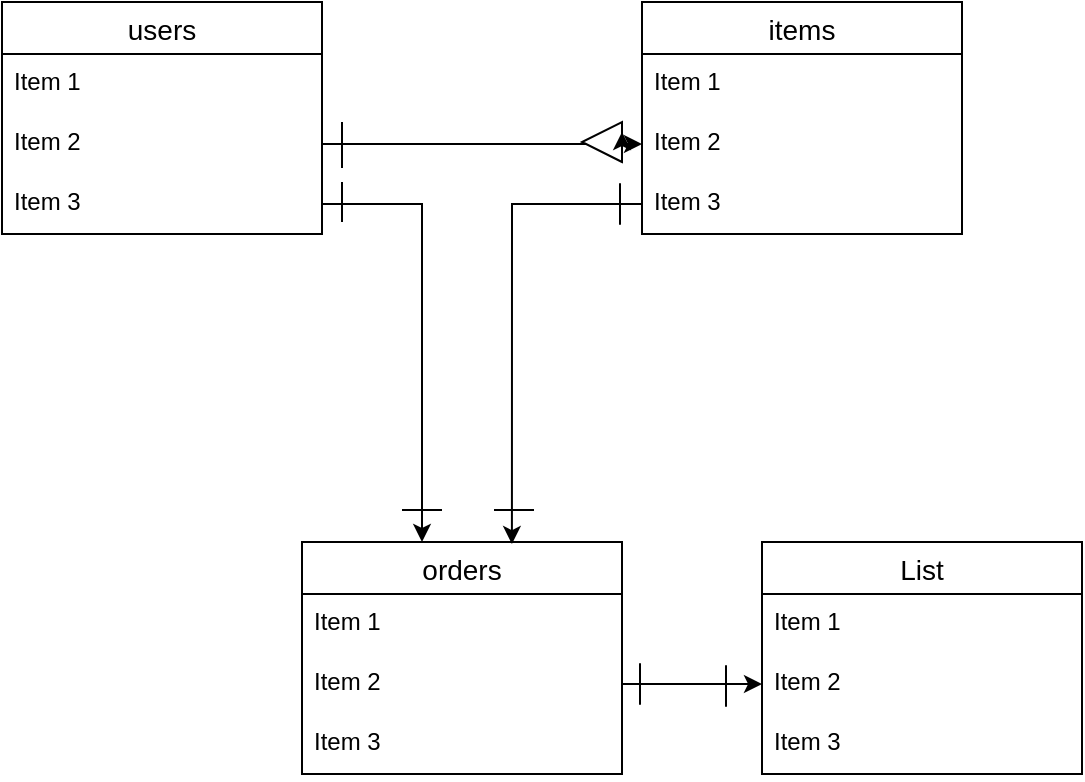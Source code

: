 <mxfile version="13.10.0" type="embed">
    <diagram id="ZgicN2qqP3GE4GJUuCuW" name="Page-1">
        <mxGraphModel dx="574" dy="520" grid="1" gridSize="10" guides="1" tooltips="1" connect="1" arrows="1" fold="1" page="1" pageScale="1" pageWidth="827" pageHeight="1169" math="0" shadow="0">
            <root>
                <mxCell id="0"/>
                <mxCell id="1" parent="0"/>
                <mxCell id="C6uXvLiEKrJcKeShR3dH-11" value="users" style="swimlane;fontStyle=0;childLayout=stackLayout;horizontal=1;startSize=26;horizontalStack=0;resizeParent=1;resizeParentMax=0;resizeLast=0;collapsible=1;marginBottom=0;align=center;fontSize=14;" vertex="1" parent="1">
                    <mxGeometry x="50" y="70" width="160" height="116" as="geometry"/>
                </mxCell>
                <mxCell id="C6uXvLiEKrJcKeShR3dH-12" value="Item 1" style="text;strokeColor=none;fillColor=none;spacingLeft=4;spacingRight=4;overflow=hidden;rotatable=0;points=[[0,0.5],[1,0.5]];portConstraint=eastwest;fontSize=12;" vertex="1" parent="C6uXvLiEKrJcKeShR3dH-11">
                    <mxGeometry y="26" width="160" height="30" as="geometry"/>
                </mxCell>
                <mxCell id="C6uXvLiEKrJcKeShR3dH-13" value="Item 2" style="text;strokeColor=none;fillColor=none;spacingLeft=4;spacingRight=4;overflow=hidden;rotatable=0;points=[[0,0.5],[1,0.5]];portConstraint=eastwest;fontSize=12;" vertex="1" parent="C6uXvLiEKrJcKeShR3dH-11">
                    <mxGeometry y="56" width="160" height="30" as="geometry"/>
                </mxCell>
                <mxCell id="C6uXvLiEKrJcKeShR3dH-14" value="Item 3" style="text;strokeColor=none;fillColor=none;spacingLeft=4;spacingRight=4;overflow=hidden;rotatable=0;points=[[0,0.5],[1,0.5]];portConstraint=eastwest;fontSize=12;" vertex="1" parent="C6uXvLiEKrJcKeShR3dH-11">
                    <mxGeometry y="86" width="160" height="30" as="geometry"/>
                </mxCell>
                <mxCell id="C6uXvLiEKrJcKeShR3dH-15" value="items" style="swimlane;fontStyle=0;childLayout=stackLayout;horizontal=1;startSize=26;horizontalStack=0;resizeParent=1;resizeParentMax=0;resizeLast=0;collapsible=1;marginBottom=0;align=center;fontSize=14;" vertex="1" parent="1">
                    <mxGeometry x="370" y="70" width="160" height="116" as="geometry"/>
                </mxCell>
                <mxCell id="C6uXvLiEKrJcKeShR3dH-16" value="Item 1" style="text;strokeColor=none;fillColor=none;spacingLeft=4;spacingRight=4;overflow=hidden;rotatable=0;points=[[0,0.5],[1,0.5]];portConstraint=eastwest;fontSize=12;" vertex="1" parent="C6uXvLiEKrJcKeShR3dH-15">
                    <mxGeometry y="26" width="160" height="30" as="geometry"/>
                </mxCell>
                <mxCell id="C6uXvLiEKrJcKeShR3dH-17" value="Item 2" style="text;strokeColor=none;fillColor=none;spacingLeft=4;spacingRight=4;overflow=hidden;rotatable=0;points=[[0,0.5],[1,0.5]];portConstraint=eastwest;fontSize=12;" vertex="1" parent="C6uXvLiEKrJcKeShR3dH-15">
                    <mxGeometry y="56" width="160" height="30" as="geometry"/>
                </mxCell>
                <mxCell id="C6uXvLiEKrJcKeShR3dH-18" value="Item 3" style="text;strokeColor=none;fillColor=none;spacingLeft=4;spacingRight=4;overflow=hidden;rotatable=0;points=[[0,0.5],[1,0.5]];portConstraint=eastwest;fontSize=12;" vertex="1" parent="C6uXvLiEKrJcKeShR3dH-15">
                    <mxGeometry y="86" width="160" height="30" as="geometry"/>
                </mxCell>
                <mxCell id="C6uXvLiEKrJcKeShR3dH-19" value="orders" style="swimlane;fontStyle=0;childLayout=stackLayout;horizontal=1;startSize=26;horizontalStack=0;resizeParent=1;resizeParentMax=0;resizeLast=0;collapsible=1;marginBottom=0;align=center;fontSize=14;" vertex="1" parent="1">
                    <mxGeometry x="200" y="340" width="160" height="116" as="geometry"/>
                </mxCell>
                <mxCell id="C6uXvLiEKrJcKeShR3dH-20" value="Item 1" style="text;strokeColor=none;fillColor=none;spacingLeft=4;spacingRight=4;overflow=hidden;rotatable=0;points=[[0,0.5],[1,0.5]];portConstraint=eastwest;fontSize=12;" vertex="1" parent="C6uXvLiEKrJcKeShR3dH-19">
                    <mxGeometry y="26" width="160" height="30" as="geometry"/>
                </mxCell>
                <mxCell id="C6uXvLiEKrJcKeShR3dH-21" value="Item 2" style="text;strokeColor=none;fillColor=none;spacingLeft=4;spacingRight=4;overflow=hidden;rotatable=0;points=[[0,0.5],[1,0.5]];portConstraint=eastwest;fontSize=12;" vertex="1" parent="C6uXvLiEKrJcKeShR3dH-19">
                    <mxGeometry y="56" width="160" height="30" as="geometry"/>
                </mxCell>
                <mxCell id="C6uXvLiEKrJcKeShR3dH-22" value="Item 3" style="text;strokeColor=none;fillColor=none;spacingLeft=4;spacingRight=4;overflow=hidden;rotatable=0;points=[[0,0.5],[1,0.5]];portConstraint=eastwest;fontSize=12;" vertex="1" parent="C6uXvLiEKrJcKeShR3dH-19">
                    <mxGeometry y="86" width="160" height="30" as="geometry"/>
                </mxCell>
                <mxCell id="C6uXvLiEKrJcKeShR3dH-23" value="List" style="swimlane;fontStyle=0;childLayout=stackLayout;horizontal=1;startSize=26;horizontalStack=0;resizeParent=1;resizeParentMax=0;resizeLast=0;collapsible=1;marginBottom=0;align=center;fontSize=14;" vertex="1" parent="1">
                    <mxGeometry x="430" y="340" width="160" height="116" as="geometry"/>
                </mxCell>
                <mxCell id="C6uXvLiEKrJcKeShR3dH-24" value="Item 1" style="text;strokeColor=none;fillColor=none;spacingLeft=4;spacingRight=4;overflow=hidden;rotatable=0;points=[[0,0.5],[1,0.5]];portConstraint=eastwest;fontSize=12;" vertex="1" parent="C6uXvLiEKrJcKeShR3dH-23">
                    <mxGeometry y="26" width="160" height="30" as="geometry"/>
                </mxCell>
                <mxCell id="C6uXvLiEKrJcKeShR3dH-25" value="Item 2" style="text;strokeColor=none;fillColor=none;spacingLeft=4;spacingRight=4;overflow=hidden;rotatable=0;points=[[0,0.5],[1,0.5]];portConstraint=eastwest;fontSize=12;" vertex="1" parent="C6uXvLiEKrJcKeShR3dH-23">
                    <mxGeometry y="56" width="160" height="30" as="geometry"/>
                </mxCell>
                <mxCell id="C6uXvLiEKrJcKeShR3dH-26" value="Item 3" style="text;strokeColor=none;fillColor=none;spacingLeft=4;spacingRight=4;overflow=hidden;rotatable=0;points=[[0,0.5],[1,0.5]];portConstraint=eastwest;fontSize=12;" vertex="1" parent="C6uXvLiEKrJcKeShR3dH-23">
                    <mxGeometry y="86" width="160" height="30" as="geometry"/>
                </mxCell>
                <mxCell id="C6uXvLiEKrJcKeShR3dH-28" style="edgeStyle=orthogonalEdgeStyle;rounded=0;orthogonalLoop=1;jettySize=auto;html=1;exitX=1;exitY=0.5;exitDx=0;exitDy=0;entryX=0;entryY=0.5;entryDx=0;entryDy=0;" edge="1" parent="1" source="C6uXvLiEKrJcKeShR3dH-13" target="C6uXvLiEKrJcKeShR3dH-17">
                    <mxGeometry relative="1" as="geometry"/>
                </mxCell>
                <mxCell id="C6uXvLiEKrJcKeShR3dH-29" style="edgeStyle=orthogonalEdgeStyle;rounded=0;orthogonalLoop=1;jettySize=auto;html=1;exitX=1;exitY=0.5;exitDx=0;exitDy=0;" edge="1" parent="1" source="C6uXvLiEKrJcKeShR3dH-14" target="C6uXvLiEKrJcKeShR3dH-19">
                    <mxGeometry relative="1" as="geometry">
                        <mxPoint x="250" y="330" as="targetPoint"/>
                        <Array as="points">
                            <mxPoint x="260" y="171"/>
                        </Array>
                    </mxGeometry>
                </mxCell>
                <mxCell id="C6uXvLiEKrJcKeShR3dH-30" style="edgeStyle=orthogonalEdgeStyle;rounded=0;orthogonalLoop=1;jettySize=auto;html=1;entryX=0.656;entryY=0.009;entryDx=0;entryDy=0;entryPerimeter=0;" edge="1" parent="1" source="C6uXvLiEKrJcKeShR3dH-18" target="C6uXvLiEKrJcKeShR3dH-19">
                    <mxGeometry relative="1" as="geometry"/>
                </mxCell>
                <mxCell id="C6uXvLiEKrJcKeShR3dH-31" style="edgeStyle=orthogonalEdgeStyle;rounded=0;orthogonalLoop=1;jettySize=auto;html=1;exitX=1;exitY=0.5;exitDx=0;exitDy=0;entryX=0;entryY=0.5;entryDx=0;entryDy=0;" edge="1" parent="1" source="C6uXvLiEKrJcKeShR3dH-21" target="C6uXvLiEKrJcKeShR3dH-25">
                    <mxGeometry relative="1" as="geometry"/>
                </mxCell>
                <mxCell id="C6uXvLiEKrJcKeShR3dH-32" value="" style="endArrow=none;html=1;" edge="1" parent="1">
                    <mxGeometry width="50" height="50" relative="1" as="geometry">
                        <mxPoint x="220" y="153" as="sourcePoint"/>
                        <mxPoint x="220" y="130" as="targetPoint"/>
                    </mxGeometry>
                </mxCell>
                <mxCell id="C6uXvLiEKrJcKeShR3dH-33" value="" style="triangle;whiteSpace=wrap;html=1;rotation=-180;" vertex="1" parent="1">
                    <mxGeometry x="340" y="130" width="20" height="20" as="geometry"/>
                </mxCell>
                <mxCell id="C6uXvLiEKrJcKeShR3dH-34" style="edgeStyle=orthogonalEdgeStyle;rounded=0;orthogonalLoop=1;jettySize=auto;html=1;exitX=0;exitY=0.5;exitDx=0;exitDy=0;entryX=0;entryY=0.75;entryDx=0;entryDy=0;" edge="1" parent="1" source="C6uXvLiEKrJcKeShR3dH-33" target="C6uXvLiEKrJcKeShR3dH-33">
                    <mxGeometry relative="1" as="geometry"/>
                </mxCell>
                <mxCell id="C6uXvLiEKrJcKeShR3dH-35" value="" style="endArrow=none;html=1;" edge="1" parent="1">
                    <mxGeometry width="50" height="50" relative="1" as="geometry">
                        <mxPoint x="220" y="180" as="sourcePoint"/>
                        <mxPoint x="220" y="160" as="targetPoint"/>
                        <Array as="points">
                            <mxPoint x="220" y="170"/>
                        </Array>
                    </mxGeometry>
                </mxCell>
                <mxCell id="C6uXvLiEKrJcKeShR3dH-36" value="" style="endArrow=none;html=1;" edge="1" parent="1">
                    <mxGeometry width="50" height="50" relative="1" as="geometry">
                        <mxPoint x="359" y="166" as="sourcePoint"/>
                        <mxPoint x="359" y="176" as="targetPoint"/>
                        <Array as="points">
                            <mxPoint x="359" y="186"/>
                            <mxPoint x="359" y="156"/>
                        </Array>
                    </mxGeometry>
                </mxCell>
                <mxCell id="C6uXvLiEKrJcKeShR3dH-38" value="" style="endArrow=none;html=1;" edge="1" parent="1">
                    <mxGeometry width="50" height="50" relative="1" as="geometry">
                        <mxPoint x="250" y="324" as="sourcePoint"/>
                        <mxPoint x="270" y="324" as="targetPoint"/>
                    </mxGeometry>
                </mxCell>
                <mxCell id="C6uXvLiEKrJcKeShR3dH-39" value="" style="endArrow=none;html=1;" edge="1" parent="1">
                    <mxGeometry width="50" height="50" relative="1" as="geometry">
                        <mxPoint x="296" y="324" as="sourcePoint"/>
                        <mxPoint x="316" y="324" as="targetPoint"/>
                    </mxGeometry>
                </mxCell>
                <mxCell id="C6uXvLiEKrJcKeShR3dH-40" value="" style="endArrow=none;html=1;" edge="1" parent="1">
                    <mxGeometry width="50" height="50" relative="1" as="geometry">
                        <mxPoint x="369" y="406" as="sourcePoint"/>
                        <mxPoint x="369" y="416" as="targetPoint"/>
                        <Array as="points">
                            <mxPoint x="369" y="426"/>
                            <mxPoint x="369" y="396"/>
                        </Array>
                    </mxGeometry>
                </mxCell>
                <mxCell id="C6uXvLiEKrJcKeShR3dH-41" value="" style="endArrow=none;html=1;" edge="1" parent="1">
                    <mxGeometry width="50" height="50" relative="1" as="geometry">
                        <mxPoint x="412" y="407" as="sourcePoint"/>
                        <mxPoint x="412" y="417" as="targetPoint"/>
                        <Array as="points">
                            <mxPoint x="412" y="427"/>
                            <mxPoint x="412" y="397"/>
                        </Array>
                    </mxGeometry>
                </mxCell>
            </root>
        </mxGraphModel>
    </diagram>
</mxfile>